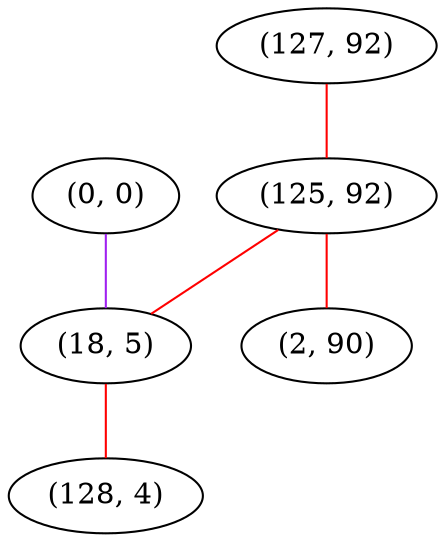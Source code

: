 graph "" {
"(127, 92)";
"(125, 92)";
"(0, 0)";
"(18, 5)";
"(128, 4)";
"(2, 90)";
"(127, 92)" -- "(125, 92)"  [color=red, key=0, weight=1];
"(125, 92)" -- "(18, 5)"  [color=red, key=0, weight=1];
"(125, 92)" -- "(2, 90)"  [color=red, key=0, weight=1];
"(0, 0)" -- "(18, 5)"  [color=purple, key=0, weight=4];
"(18, 5)" -- "(128, 4)"  [color=red, key=0, weight=1];
}
